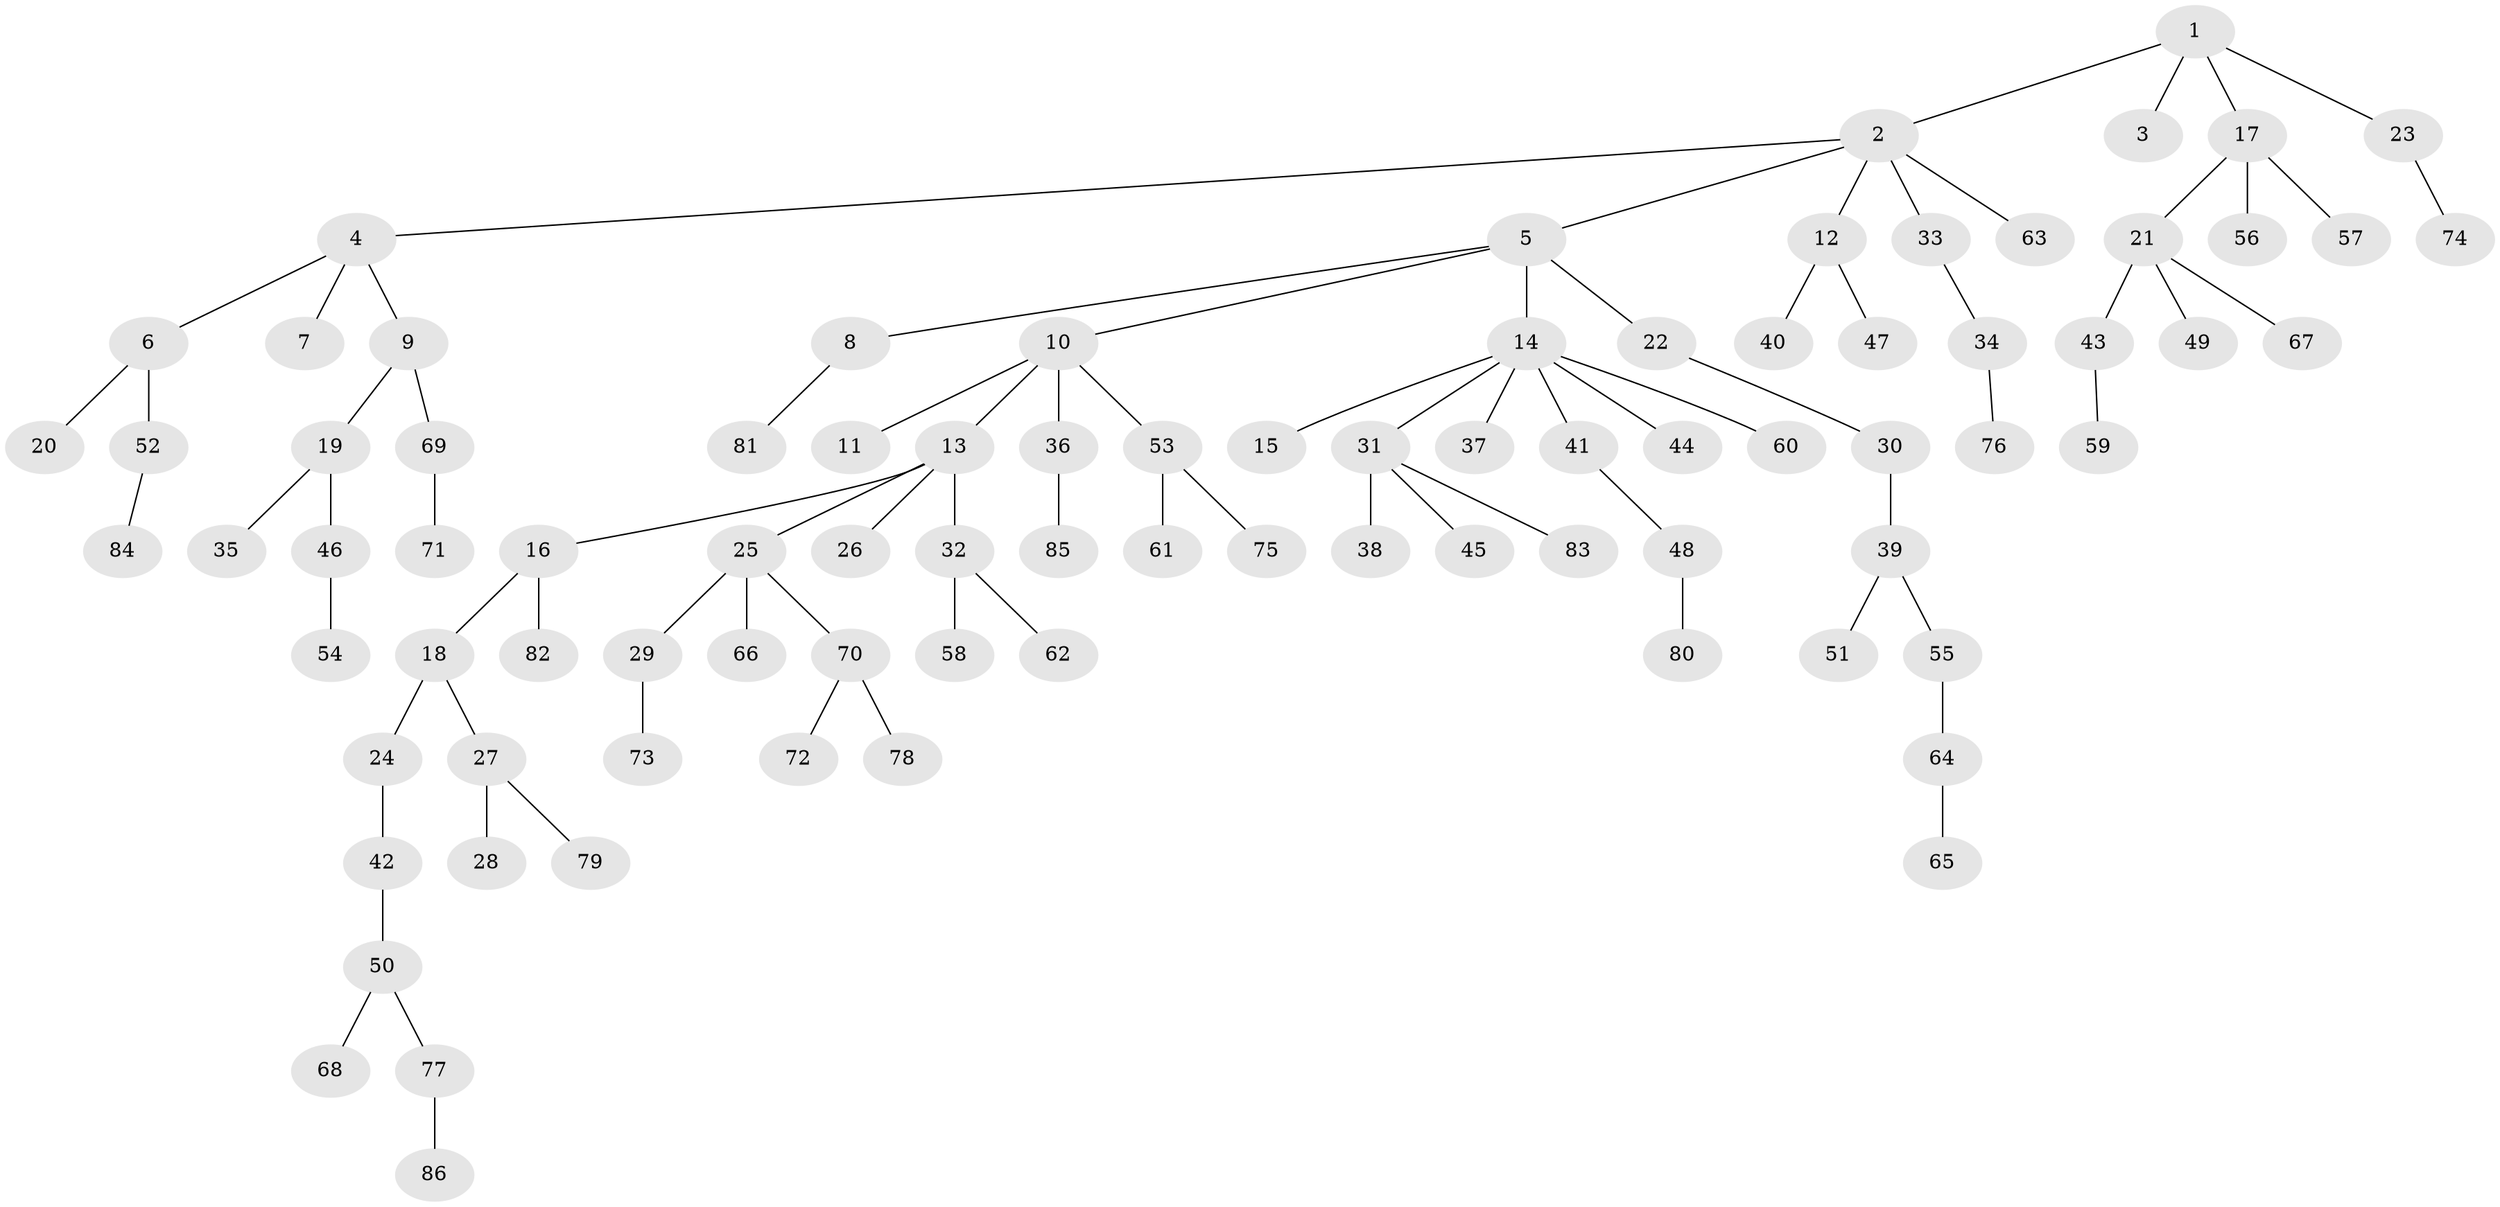 // coarse degree distribution, {7: 0.029411764705882353, 4: 0.029411764705882353, 9: 0.029411764705882353, 3: 0.08823529411764706, 1: 0.6470588235294118, 5: 0.029411764705882353, 2: 0.14705882352941177}
// Generated by graph-tools (version 1.1) at 2025/19/03/04/25 18:19:21]
// undirected, 86 vertices, 85 edges
graph export_dot {
graph [start="1"]
  node [color=gray90,style=filled];
  1;
  2;
  3;
  4;
  5;
  6;
  7;
  8;
  9;
  10;
  11;
  12;
  13;
  14;
  15;
  16;
  17;
  18;
  19;
  20;
  21;
  22;
  23;
  24;
  25;
  26;
  27;
  28;
  29;
  30;
  31;
  32;
  33;
  34;
  35;
  36;
  37;
  38;
  39;
  40;
  41;
  42;
  43;
  44;
  45;
  46;
  47;
  48;
  49;
  50;
  51;
  52;
  53;
  54;
  55;
  56;
  57;
  58;
  59;
  60;
  61;
  62;
  63;
  64;
  65;
  66;
  67;
  68;
  69;
  70;
  71;
  72;
  73;
  74;
  75;
  76;
  77;
  78;
  79;
  80;
  81;
  82;
  83;
  84;
  85;
  86;
  1 -- 2;
  1 -- 3;
  1 -- 17;
  1 -- 23;
  2 -- 4;
  2 -- 5;
  2 -- 12;
  2 -- 33;
  2 -- 63;
  4 -- 6;
  4 -- 7;
  4 -- 9;
  5 -- 8;
  5 -- 10;
  5 -- 14;
  5 -- 22;
  6 -- 20;
  6 -- 52;
  8 -- 81;
  9 -- 19;
  9 -- 69;
  10 -- 11;
  10 -- 13;
  10 -- 36;
  10 -- 53;
  12 -- 40;
  12 -- 47;
  13 -- 16;
  13 -- 25;
  13 -- 26;
  13 -- 32;
  14 -- 15;
  14 -- 31;
  14 -- 37;
  14 -- 41;
  14 -- 44;
  14 -- 60;
  16 -- 18;
  16 -- 82;
  17 -- 21;
  17 -- 56;
  17 -- 57;
  18 -- 24;
  18 -- 27;
  19 -- 35;
  19 -- 46;
  21 -- 43;
  21 -- 49;
  21 -- 67;
  22 -- 30;
  23 -- 74;
  24 -- 42;
  25 -- 29;
  25 -- 66;
  25 -- 70;
  27 -- 28;
  27 -- 79;
  29 -- 73;
  30 -- 39;
  31 -- 38;
  31 -- 45;
  31 -- 83;
  32 -- 58;
  32 -- 62;
  33 -- 34;
  34 -- 76;
  36 -- 85;
  39 -- 51;
  39 -- 55;
  41 -- 48;
  42 -- 50;
  43 -- 59;
  46 -- 54;
  48 -- 80;
  50 -- 68;
  50 -- 77;
  52 -- 84;
  53 -- 61;
  53 -- 75;
  55 -- 64;
  64 -- 65;
  69 -- 71;
  70 -- 72;
  70 -- 78;
  77 -- 86;
}
